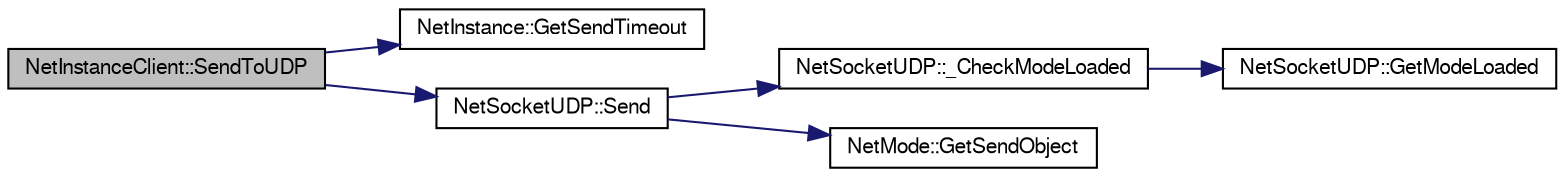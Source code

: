 digraph G
{
  edge [fontname="FreeSans",fontsize="10",labelfontname="FreeSans",labelfontsize="10"];
  node [fontname="FreeSans",fontsize="10",shape=record];
  rankdir=LR;
  Node1 [label="NetInstanceClient::SendToUDP",height=0.2,width=0.4,color="black", fillcolor="grey75", style="filled" fontcolor="black"];
  Node1 -> Node2 [color="midnightblue",fontsize="10",style="solid",fontname="FreeSans"];
  Node2 [label="NetInstance::GetSendTimeout",height=0.2,width=0.4,color="black", fillcolor="white", style="filled",URL="$class_net_instance.html#acb2e37ec4f37f5f7733bca4e452e1754"];
  Node1 -> Node3 [color="midnightblue",fontsize="10",style="solid",fontname="FreeSans"];
  Node3 [label="NetSocketUDP::Send",height=0.2,width=0.4,color="black", fillcolor="white", style="filled",URL="$class_net_socket_u_d_p.html#ab9f7c46f5aab7fb043a40f831132f213"];
  Node3 -> Node4 [color="midnightblue",fontsize="10",style="solid",fontname="FreeSans"];
  Node4 [label="NetSocketUDP::_CheckModeLoaded",height=0.2,width=0.4,color="black", fillcolor="white", style="filled",URL="$class_net_socket_u_d_p.html#ae662914a3555b1f44b707f76e7c21c4f"];
  Node4 -> Node5 [color="midnightblue",fontsize="10",style="solid",fontname="FreeSans"];
  Node5 [label="NetSocketUDP::GetModeLoaded",height=0.2,width=0.4,color="black", fillcolor="white", style="filled",URL="$class_net_socket_u_d_p.html#a499d202ab574a2b4eee0bb74affb7803"];
  Node3 -> Node6 [color="midnightblue",fontsize="10",style="solid",fontname="FreeSans"];
  Node6 [label="NetMode::GetSendObject",height=0.2,width=0.4,color="black", fillcolor="white", style="filled",URL="$class_net_mode.html#a2a44f68cb6dccbeff90cabbdede0b54e"];
}
